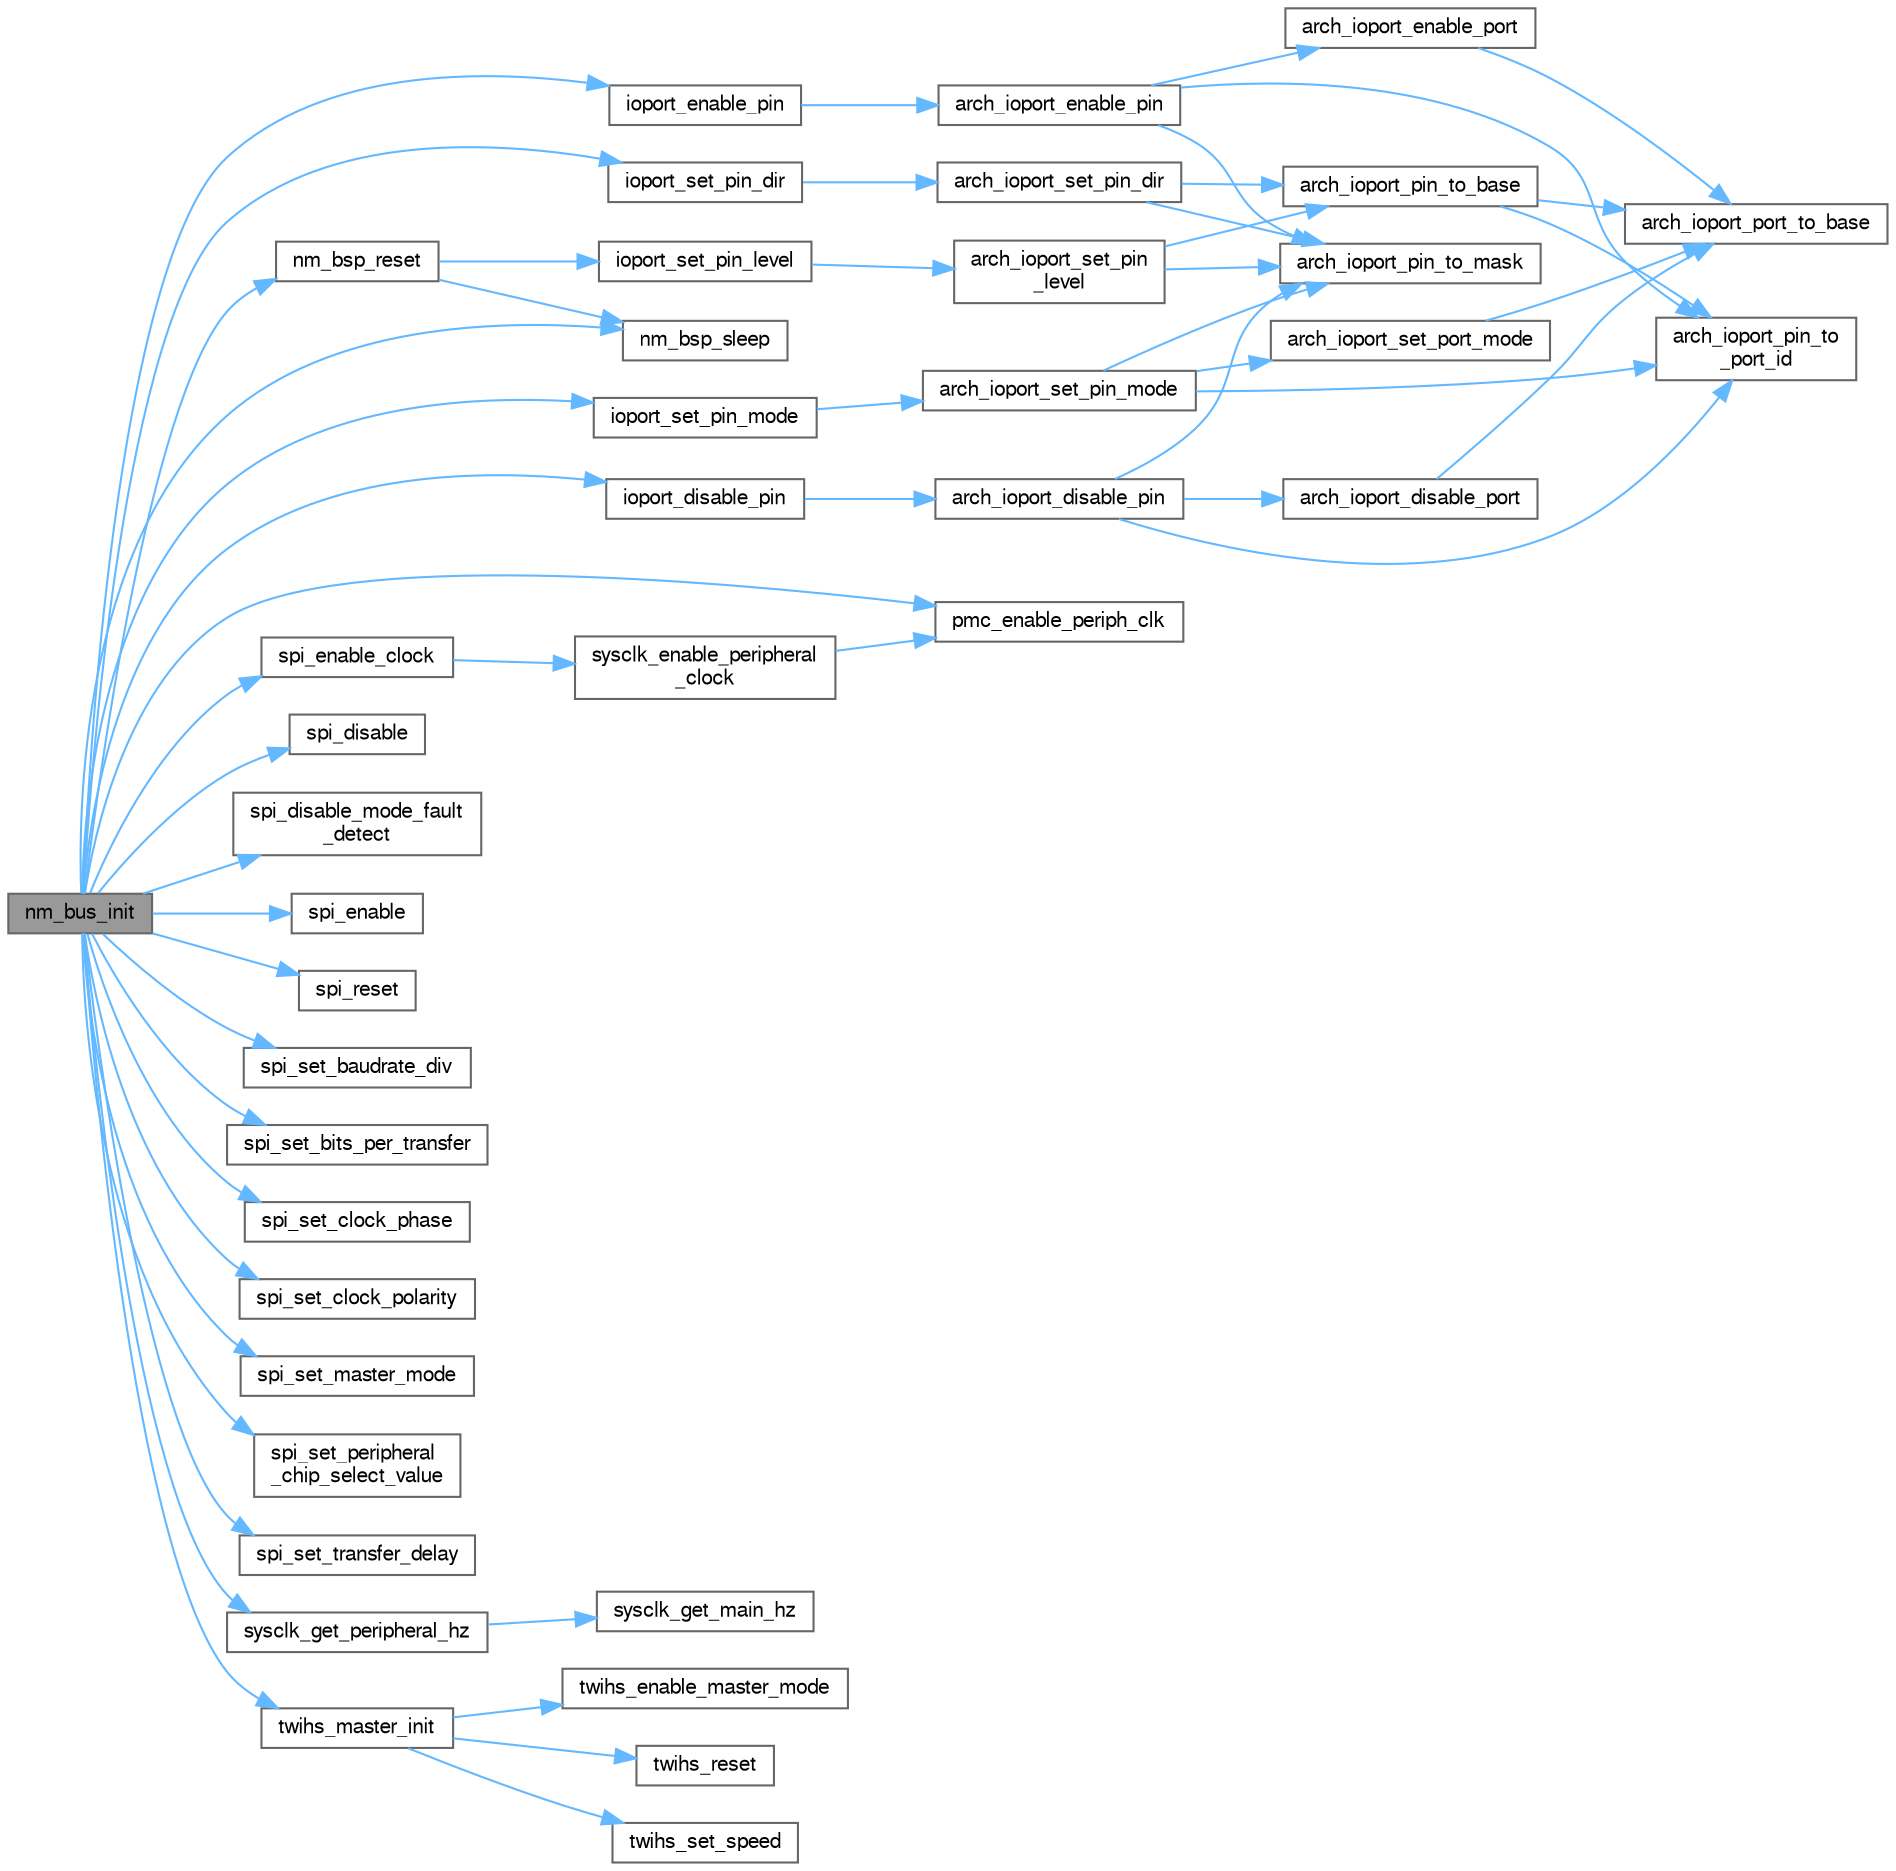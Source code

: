 digraph "nm_bus_init"
{
 // LATEX_PDF_SIZE
  bgcolor="transparent";
  edge [fontname=FreeSans,fontsize=10,labelfontname=FreeSans,labelfontsize=10];
  node [fontname=FreeSans,fontsize=10,shape=box,height=0.2,width=0.4];
  rankdir="LR";
  Node1 [label="nm_bus_init",height=0.2,width=0.4,color="gray40", fillcolor="grey60", style="filled", fontcolor="black",tooltip=" "];
  Node1 -> Node2 [color="steelblue1",style="solid"];
  Node2 [label="ioport_disable_pin",height=0.2,width=0.4,color="grey40", fillcolor="white", style="filled",URL="$group__ioport__group.html#ga71ffb860475938ae5c465ae8a536b6fd",tooltip="Disable IOPORT pin, based on a pin created with IOPORT_CREATE_PIN()."];
  Node2 -> Node3 [color="steelblue1",style="solid"];
  Node3 [label="arch_ioport_disable_pin",height=0.2,width=0.4,color="grey40", fillcolor="white", style="filled",URL="$ioport__pio_8h.html#a82f958a6f615ffb46f48c4a59dd29df8",tooltip=" "];
  Node3 -> Node4 [color="steelblue1",style="solid"];
  Node4 [label="arch_ioport_disable_port",height=0.2,width=0.4,color="grey40", fillcolor="white", style="filled",URL="$ioport__pio_8h.html#af570c68f452d88cc2643b2e9edf1c3ad",tooltip=" "];
  Node4 -> Node5 [color="steelblue1",style="solid"];
  Node5 [label="arch_ioport_port_to_base",height=0.2,width=0.4,color="grey40", fillcolor="white", style="filled",URL="$ioport__pio_8h.html#ac2b01a65bf5686910b77f6b606497df2",tooltip=" "];
  Node3 -> Node6 [color="steelblue1",style="solid"];
  Node6 [label="arch_ioport_pin_to_mask",height=0.2,width=0.4,color="grey40", fillcolor="white", style="filled",URL="$ioport__pio_8h.html#a69fd7bdfb41664b749080e509798165e",tooltip=" "];
  Node3 -> Node7 [color="steelblue1",style="solid"];
  Node7 [label="arch_ioport_pin_to\l_port_id",height=0.2,width=0.4,color="grey40", fillcolor="white", style="filled",URL="$ioport__pio_8h.html#a17ab9c7be3b9b2674e7668b6a083d191",tooltip=" "];
  Node1 -> Node8 [color="steelblue1",style="solid"];
  Node8 [label="ioport_enable_pin",height=0.2,width=0.4,color="grey40", fillcolor="white", style="filled",URL="$group__ioport__group.html#gacdc3b4c6e23bed18c45de856fda5678f",tooltip="Enable an IOPORT pin, based on a pin created with IOPORT_CREATE_PIN()."];
  Node8 -> Node9 [color="steelblue1",style="solid"];
  Node9 [label="arch_ioport_enable_pin",height=0.2,width=0.4,color="grey40", fillcolor="white", style="filled",URL="$ioport__pio_8h.html#a3c14757dd8d1faed9b958d5380e583c1",tooltip=" "];
  Node9 -> Node10 [color="steelblue1",style="solid"];
  Node10 [label="arch_ioport_enable_port",height=0.2,width=0.4,color="grey40", fillcolor="white", style="filled",URL="$ioport__pio_8h.html#aa6472a0ec5f81577b9cde2d59bc1fd24",tooltip=" "];
  Node10 -> Node5 [color="steelblue1",style="solid"];
  Node9 -> Node6 [color="steelblue1",style="solid"];
  Node9 -> Node7 [color="steelblue1",style="solid"];
  Node1 -> Node11 [color="steelblue1",style="solid"];
  Node11 [label="ioport_set_pin_dir",height=0.2,width=0.4,color="grey40", fillcolor="white", style="filled",URL="$group__ioport__group.html#ga2d3cad38c936cf010569927289262350",tooltip="Set direction for a single IOPORT pin."];
  Node11 -> Node12 [color="steelblue1",style="solid"];
  Node12 [label="arch_ioport_set_pin_dir",height=0.2,width=0.4,color="grey40", fillcolor="white", style="filled",URL="$ioport__pio_8h.html#a5da8d7b9bd9d075d62e675a32af84aea",tooltip=" "];
  Node12 -> Node13 [color="steelblue1",style="solid"];
  Node13 [label="arch_ioport_pin_to_base",height=0.2,width=0.4,color="grey40", fillcolor="white", style="filled",URL="$ioport__pio_8h.html#ae6ad3e99f2ec1f914a991ad6537637ef",tooltip=" "];
  Node13 -> Node7 [color="steelblue1",style="solid"];
  Node13 -> Node5 [color="steelblue1",style="solid"];
  Node12 -> Node6 [color="steelblue1",style="solid"];
  Node1 -> Node14 [color="steelblue1",style="solid"];
  Node14 [label="ioport_set_pin_mode",height=0.2,width=0.4,color="grey40", fillcolor="white", style="filled",URL="$group__ioport__group.html#ga09df7897a4e2401204c84211a29aa67a",tooltip="Set pin mode for one single IOPORT pin."];
  Node14 -> Node15 [color="steelblue1",style="solid"];
  Node15 [label="arch_ioport_set_pin_mode",height=0.2,width=0.4,color="grey40", fillcolor="white", style="filled",URL="$ioport__pio_8h.html#aac4ba5127f61519fb2f981ebefaa85bb",tooltip=" "];
  Node15 -> Node6 [color="steelblue1",style="solid"];
  Node15 -> Node7 [color="steelblue1",style="solid"];
  Node15 -> Node16 [color="steelblue1",style="solid"];
  Node16 [label="arch_ioport_set_port_mode",height=0.2,width=0.4,color="grey40", fillcolor="white", style="filled",URL="$ioport__pio_8h.html#a6739905dc552d38327247c322dc5b2a3",tooltip=" "];
  Node16 -> Node5 [color="steelblue1",style="solid"];
  Node1 -> Node17 [color="steelblue1",style="solid"];
  Node17 [label="nm_bsp_reset",height=0.2,width=0.4,color="grey40", fillcolor="white", style="filled",URL="$group___nm_bsp_reset_fn.html#ga3e540428a9246a27c61999ecb7e13d05",tooltip="Reset WINC1500 SoC by setting CHIP_EN and RESET_N signals low, CHIP_EN high then RESET_N high."];
  Node17 -> Node18 [color="steelblue1",style="solid"];
  Node18 [label="ioport_set_pin_level",height=0.2,width=0.4,color="grey40", fillcolor="white", style="filled",URL="$group__ioport__group.html#ga4a68c82ba7e071467418ced856559035",tooltip="Set an IOPORT pin to a specified logical value."];
  Node18 -> Node19 [color="steelblue1",style="solid"];
  Node19 [label="arch_ioport_set_pin\l_level",height=0.2,width=0.4,color="grey40", fillcolor="white", style="filled",URL="$ioport__pio_8h.html#a0d1141e4ca10536f77e0a655cd99bf9e",tooltip=" "];
  Node19 -> Node13 [color="steelblue1",style="solid"];
  Node19 -> Node6 [color="steelblue1",style="solid"];
  Node17 -> Node20 [color="steelblue1",style="solid"];
  Node20 [label="nm_bsp_sleep",height=0.2,width=0.4,color="grey40", fillcolor="white", style="filled",URL="$group___nm_bsp_sleep_fn.html#gadbf38ddf0138d8e0a4e4720909a7b081",tooltip="Used to put the host to sleep for the specified duration (in milliseconds). Forcing the host to sleep..."];
  Node1 -> Node20 [color="steelblue1",style="solid"];
  Node1 -> Node21 [color="steelblue1",style="solid"];
  Node21 [label="pmc_enable_periph_clk",height=0.2,width=0.4,color="grey40", fillcolor="white", style="filled",URL="$group__sam__drivers__pmc__group.html#gad09de55bb493f4ebdd92305f24f27d62",tooltip="Enable the specified peripheral clock."];
  Node1 -> Node22 [color="steelblue1",style="solid"];
  Node22 [label="spi_disable",height=0.2,width=0.4,color="grey40", fillcolor="white", style="filled",URL="$drivers_2spi_2spi_8h.html#ae1923cf9736b951fa60a7404d4420812",tooltip="Disable SPI."];
  Node1 -> Node23 [color="steelblue1",style="solid"];
  Node23 [label="spi_disable_mode_fault\l_detect",height=0.2,width=0.4,color="grey40", fillcolor="white", style="filled",URL="$drivers_2spi_2spi_8h.html#a1498285b5ff73664ad14833e5ce01c6a",tooltip="Disable Mode Fault Detection."];
  Node1 -> Node24 [color="steelblue1",style="solid"];
  Node24 [label="spi_enable",height=0.2,width=0.4,color="grey40", fillcolor="white", style="filled",URL="$drivers_2spi_2spi_8h.html#a0d4feda4666a1448e5d41a8479b60689",tooltip="Enable SPI."];
  Node1 -> Node25 [color="steelblue1",style="solid"];
  Node25 [label="spi_enable_clock",height=0.2,width=0.4,color="grey40", fillcolor="white", style="filled",URL="$group__sam__drivers__spi__group.html#ga717643bb5d2401bed319b2ad8bc41462",tooltip="Enable SPI clock."];
  Node25 -> Node26 [color="steelblue1",style="solid"];
  Node26 [label="sysclk_enable_peripheral\l_clock",height=0.2,width=0.4,color="grey40", fillcolor="white", style="filled",URL="$group__sysclk__group.html#ga97354113454b658bf76596b3580cf195",tooltip="Enable a peripheral's clock."];
  Node26 -> Node21 [color="steelblue1",style="solid"];
  Node1 -> Node27 [color="steelblue1",style="solid"];
  Node27 [label="spi_reset",height=0.2,width=0.4,color="grey40", fillcolor="white", style="filled",URL="$drivers_2spi_2spi_8h.html#a678f8e496cc236c912f4105aebffef36",tooltip="Reset SPI and set it to Slave mode."];
  Node1 -> Node28 [color="steelblue1",style="solid"];
  Node28 [label="spi_set_baudrate_div",height=0.2,width=0.4,color="grey40", fillcolor="white", style="filled",URL="$group__sam__drivers__spi__group.html#ga28248e1b6c31317a2d0128e5eae6f516",tooltip="Set Serial Clock Baud Rate divider value (SCBR)."];
  Node1 -> Node29 [color="steelblue1",style="solid"];
  Node29 [label="spi_set_bits_per_transfer",height=0.2,width=0.4,color="grey40", fillcolor="white", style="filled",URL="$group__sam__drivers__spi__group.html#ga357d0caf683beeb0a84b4e0874dbbb2c",tooltip="Set number of bits per transfer."];
  Node1 -> Node30 [color="steelblue1",style="solid"];
  Node30 [label="spi_set_clock_phase",height=0.2,width=0.4,color="grey40", fillcolor="white", style="filled",URL="$group__sam__drivers__spi__group.html#gae7f5adbf3062c0a834cfd8f98b0c1878",tooltip="Set Data Capture Phase."];
  Node1 -> Node31 [color="steelblue1",style="solid"];
  Node31 [label="spi_set_clock_polarity",height=0.2,width=0.4,color="grey40", fillcolor="white", style="filled",URL="$group__sam__drivers__spi__group.html#ga5047dc4debab95407fa5b27360addc39",tooltip="Set clock default state."];
  Node1 -> Node32 [color="steelblue1",style="solid"];
  Node32 [label="spi_set_master_mode",height=0.2,width=0.4,color="grey40", fillcolor="white", style="filled",URL="$drivers_2spi_2spi_8h.html#a837805f2bd2b5f2c0a29e9651e503d34",tooltip="Set SPI to Master mode."];
  Node1 -> Node33 [color="steelblue1",style="solid"];
  Node33 [label="spi_set_peripheral\l_chip_select_value",height=0.2,width=0.4,color="grey40", fillcolor="white", style="filled",URL="$group__sam__drivers__spi__group.html#ga71131f0a9772ac93eeb6af52a1101ecc",tooltip="Set Peripheral Chip Select (PCS) value."];
  Node1 -> Node34 [color="steelblue1",style="solid"];
  Node34 [label="spi_set_transfer_delay",height=0.2,width=0.4,color="grey40", fillcolor="white", style="filled",URL="$group__sam__drivers__spi__group.html#ga4ccc2d131b456b98318bdb310e755447",tooltip="Configure timing for SPI transfer."];
  Node1 -> Node35 [color="steelblue1",style="solid"];
  Node35 [label="sysclk_get_peripheral_hz",height=0.2,width=0.4,color="grey40", fillcolor="white", style="filled",URL="$group__sysclk__group.html#ga8ae5a954767dfc4d16ce5ae7928e6edf",tooltip="Retrieves the current rate in Hz of the peripheral clocks."];
  Node35 -> Node36 [color="steelblue1",style="solid"];
  Node36 [label="sysclk_get_main_hz",height=0.2,width=0.4,color="grey40", fillcolor="white", style="filled",URL="$group__sysclk__group.html#ga4f078b193ed39eda16071c514569b8cb",tooltip="Return the current rate in Hz of the main system clock."];
  Node1 -> Node37 [color="steelblue1",style="solid"];
  Node37 [label="twihs_master_init",height=0.2,width=0.4,color="grey40", fillcolor="white", style="filled",URL="$group__sam__drivers__twihs__group.html#gafd999c983530ad27654bc2ce4ced5127",tooltip="Initialize TWIHS master mode."];
  Node37 -> Node38 [color="steelblue1",style="solid"];
  Node38 [label="twihs_enable_master_mode",height=0.2,width=0.4,color="grey40", fillcolor="white", style="filled",URL="$group__sam__drivers__twihs__group.html#ga0b1c553b7ba5ddf62aa4e8596d7b89d8",tooltip="Enable TWIHS master mode."];
  Node37 -> Node39 [color="steelblue1",style="solid"];
  Node39 [label="twihs_reset",height=0.2,width=0.4,color="grey40", fillcolor="white", style="filled",URL="$group__sam__drivers__twihs__group.html#ga2d338424d0b5e2114ba773223d29014a",tooltip="Reset TWIHS."];
  Node37 -> Node40 [color="steelblue1",style="solid"];
  Node40 [label="twihs_set_speed",height=0.2,width=0.4,color="grey40", fillcolor="white", style="filled",URL="$group__sam__drivers__twihs__group.html#gaf0c5041ddf15a0b1072c2002b44339f9",tooltip="Set the I2C bus speed in conjunction with the clock frequency."];
}
